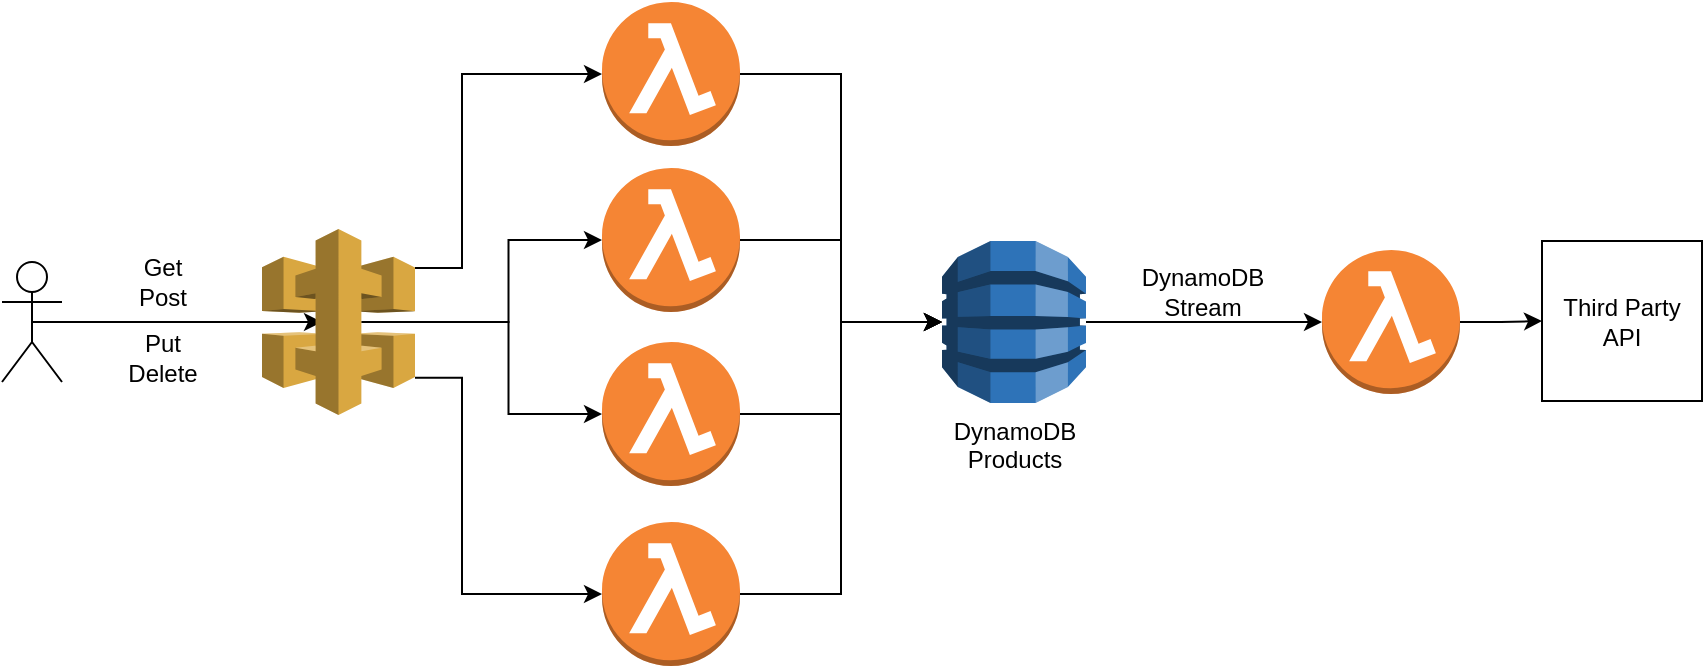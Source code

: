 <mxfile version="14.9.2" type="device"><diagram id="hlUkyDNjwLM0an8ZyF-1" name="Page-1"><mxGraphModel dx="1550" dy="835" grid="1" gridSize="10" guides="1" tooltips="1" connect="1" arrows="1" fold="1" page="1" pageScale="1" pageWidth="2000" pageHeight="1169" math="0" shadow="0"><root><mxCell id="0"/><mxCell id="1" parent="0"/><mxCell id="SGDD0BanM7-0Fpl8PAVf-5" style="edgeStyle=orthogonalEdgeStyle;rounded=0;orthogonalLoop=1;jettySize=auto;html=1;exitX=0.5;exitY=0.5;exitDx=0;exitDy=0;exitPerimeter=0;" edge="1" parent="1" source="SGDD0BanM7-0Fpl8PAVf-1"><mxGeometry relative="1" as="geometry"><mxPoint x="360" y="340" as="targetPoint"/></mxGeometry></mxCell><mxCell id="SGDD0BanM7-0Fpl8PAVf-1" value="" style="shape=umlActor;verticalLabelPosition=bottom;verticalAlign=top;html=1;outlineConnect=0;" vertex="1" parent="1"><mxGeometry x="200" y="310" width="30" height="60" as="geometry"/></mxCell><mxCell id="SGDD0BanM7-0Fpl8PAVf-11" style="edgeStyle=orthogonalEdgeStyle;rounded=0;orthogonalLoop=1;jettySize=auto;html=1;entryX=0;entryY=0.5;entryDx=0;entryDy=0;entryPerimeter=0;" edge="1" parent="1" source="SGDD0BanM7-0Fpl8PAVf-8" target="SGDD0BanM7-0Fpl8PAVf-38"><mxGeometry relative="1" as="geometry"><mxPoint x="890" y="340" as="targetPoint"/></mxGeometry></mxCell><mxCell id="SGDD0BanM7-0Fpl8PAVf-8" value="DynamoDB&lt;br&gt;Products" style="outlineConnect=0;dashed=0;verticalLabelPosition=bottom;verticalAlign=top;align=center;html=1;shape=mxgraph.aws3.dynamo_db;fillColor=#2E73B8;gradientColor=none;" vertex="1" parent="1"><mxGeometry x="670" y="299.5" width="72" height="81" as="geometry"/></mxCell><mxCell id="SGDD0BanM7-0Fpl8PAVf-13" style="edgeStyle=orthogonalEdgeStyle;rounded=0;orthogonalLoop=1;jettySize=auto;html=1;exitX=1;exitY=0.5;exitDx=0;exitDy=0;exitPerimeter=0;" edge="1" parent="1" source="SGDD0BanM7-0Fpl8PAVf-38" target="SGDD0BanM7-0Fpl8PAVf-12"><mxGeometry relative="1" as="geometry"><mxPoint x="970" y="340" as="sourcePoint"/></mxGeometry></mxCell><mxCell id="SGDD0BanM7-0Fpl8PAVf-12" value="Third Party API" style="whiteSpace=wrap;html=1;aspect=fixed;" vertex="1" parent="1"><mxGeometry x="970" y="299.5" width="80" height="80" as="geometry"/></mxCell><mxCell id="SGDD0BanM7-0Fpl8PAVf-15" value="Get&lt;br&gt;Post" style="text;html=1;align=center;verticalAlign=middle;resizable=0;points=[];autosize=1;strokeColor=none;" vertex="1" parent="1"><mxGeometry x="260" y="305" width="40" height="30" as="geometry"/></mxCell><mxCell id="SGDD0BanM7-0Fpl8PAVf-17" value="Put&lt;br&gt;Delete" style="text;html=1;align=center;verticalAlign=middle;resizable=0;points=[];autosize=1;strokeColor=none;" vertex="1" parent="1"><mxGeometry x="255" y="343" width="50" height="30" as="geometry"/></mxCell><mxCell id="SGDD0BanM7-0Fpl8PAVf-24" style="edgeStyle=orthogonalEdgeStyle;rounded=0;orthogonalLoop=1;jettySize=auto;html=1;exitX=1;exitY=0.21;exitDx=0;exitDy=0;exitPerimeter=0;entryX=0;entryY=0.5;entryDx=0;entryDy=0;entryPerimeter=0;" edge="1" parent="1" source="SGDD0BanM7-0Fpl8PAVf-18" target="SGDD0BanM7-0Fpl8PAVf-20"><mxGeometry relative="1" as="geometry"><Array as="points"><mxPoint x="430" y="313"/><mxPoint x="430" y="216"/></Array></mxGeometry></mxCell><mxCell id="SGDD0BanM7-0Fpl8PAVf-28" style="edgeStyle=orthogonalEdgeStyle;rounded=0;orthogonalLoop=1;jettySize=auto;html=1;exitX=0.65;exitY=0.5;exitDx=0;exitDy=0;exitPerimeter=0;entryX=0;entryY=0.5;entryDx=0;entryDy=0;entryPerimeter=0;" edge="1" parent="1" source="SGDD0BanM7-0Fpl8PAVf-18" target="SGDD0BanM7-0Fpl8PAVf-21"><mxGeometry relative="1" as="geometry"/></mxCell><mxCell id="SGDD0BanM7-0Fpl8PAVf-30" style="edgeStyle=orthogonalEdgeStyle;rounded=0;orthogonalLoop=1;jettySize=auto;html=1;exitX=0.65;exitY=0.5;exitDx=0;exitDy=0;exitPerimeter=0;entryX=0;entryY=0.5;entryDx=0;entryDy=0;entryPerimeter=0;" edge="1" parent="1" source="SGDD0BanM7-0Fpl8PAVf-18" target="SGDD0BanM7-0Fpl8PAVf-22"><mxGeometry relative="1" as="geometry"/></mxCell><mxCell id="SGDD0BanM7-0Fpl8PAVf-31" style="edgeStyle=orthogonalEdgeStyle;rounded=0;orthogonalLoop=1;jettySize=auto;html=1;exitX=1;exitY=0.8;exitDx=0;exitDy=0;exitPerimeter=0;entryX=0;entryY=0.5;entryDx=0;entryDy=0;entryPerimeter=0;" edge="1" parent="1" source="SGDD0BanM7-0Fpl8PAVf-18" target="SGDD0BanM7-0Fpl8PAVf-23"><mxGeometry relative="1" as="geometry"><Array as="points"><mxPoint x="430" y="368"/><mxPoint x="430" y="476"/></Array></mxGeometry></mxCell><mxCell id="SGDD0BanM7-0Fpl8PAVf-18" value="" style="outlineConnect=0;dashed=0;verticalLabelPosition=bottom;verticalAlign=top;align=center;html=1;shape=mxgraph.aws3.api_gateway;fillColor=#D9A741;gradientColor=none;" vertex="1" parent="1"><mxGeometry x="330" y="293.5" width="76.5" height="93" as="geometry"/></mxCell><mxCell id="SGDD0BanM7-0Fpl8PAVf-32" style="edgeStyle=orthogonalEdgeStyle;rounded=0;orthogonalLoop=1;jettySize=auto;html=1;exitX=1;exitY=0.5;exitDx=0;exitDy=0;exitPerimeter=0;entryX=0;entryY=0.5;entryDx=0;entryDy=0;entryPerimeter=0;" edge="1" parent="1" source="SGDD0BanM7-0Fpl8PAVf-20" target="SGDD0BanM7-0Fpl8PAVf-8"><mxGeometry relative="1" as="geometry"/></mxCell><mxCell id="SGDD0BanM7-0Fpl8PAVf-20" value="" style="outlineConnect=0;dashed=0;verticalLabelPosition=bottom;verticalAlign=top;align=center;html=1;shape=mxgraph.aws3.lambda_function;fillColor=#F58534;gradientColor=none;" vertex="1" parent="1"><mxGeometry x="500" y="180" width="69" height="72" as="geometry"/></mxCell><mxCell id="SGDD0BanM7-0Fpl8PAVf-34" style="edgeStyle=orthogonalEdgeStyle;rounded=0;orthogonalLoop=1;jettySize=auto;html=1;exitX=1;exitY=0.5;exitDx=0;exitDy=0;exitPerimeter=0;entryX=0;entryY=0.5;entryDx=0;entryDy=0;entryPerimeter=0;" edge="1" parent="1" source="SGDD0BanM7-0Fpl8PAVf-21" target="SGDD0BanM7-0Fpl8PAVf-8"><mxGeometry relative="1" as="geometry"/></mxCell><mxCell id="SGDD0BanM7-0Fpl8PAVf-21" value="" style="outlineConnect=0;dashed=0;verticalLabelPosition=bottom;verticalAlign=top;align=center;html=1;shape=mxgraph.aws3.lambda_function;fillColor=#F58534;gradientColor=none;" vertex="1" parent="1"><mxGeometry x="500" y="263" width="69" height="72" as="geometry"/></mxCell><mxCell id="SGDD0BanM7-0Fpl8PAVf-35" style="edgeStyle=orthogonalEdgeStyle;rounded=0;orthogonalLoop=1;jettySize=auto;html=1;exitX=1;exitY=0.5;exitDx=0;exitDy=0;exitPerimeter=0;entryX=0;entryY=0.5;entryDx=0;entryDy=0;entryPerimeter=0;" edge="1" parent="1" source="SGDD0BanM7-0Fpl8PAVf-22" target="SGDD0BanM7-0Fpl8PAVf-8"><mxGeometry relative="1" as="geometry"/></mxCell><mxCell id="SGDD0BanM7-0Fpl8PAVf-22" value="" style="outlineConnect=0;dashed=0;verticalLabelPosition=bottom;verticalAlign=top;align=center;html=1;shape=mxgraph.aws3.lambda_function;fillColor=#F58534;gradientColor=none;" vertex="1" parent="1"><mxGeometry x="500" y="350" width="69" height="72" as="geometry"/></mxCell><mxCell id="SGDD0BanM7-0Fpl8PAVf-36" style="edgeStyle=orthogonalEdgeStyle;rounded=0;orthogonalLoop=1;jettySize=auto;html=1;exitX=1;exitY=0.5;exitDx=0;exitDy=0;exitPerimeter=0;entryX=0;entryY=0.5;entryDx=0;entryDy=0;entryPerimeter=0;" edge="1" parent="1" source="SGDD0BanM7-0Fpl8PAVf-23" target="SGDD0BanM7-0Fpl8PAVf-8"><mxGeometry relative="1" as="geometry"/></mxCell><mxCell id="SGDD0BanM7-0Fpl8PAVf-23" value="" style="outlineConnect=0;dashed=0;verticalLabelPosition=bottom;verticalAlign=top;align=center;html=1;shape=mxgraph.aws3.lambda_function;fillColor=#F58534;gradientColor=none;" vertex="1" parent="1"><mxGeometry x="500" y="440" width="69" height="72" as="geometry"/></mxCell><mxCell id="SGDD0BanM7-0Fpl8PAVf-37" value="DynamoDB&lt;br&gt;Stream" style="text;html=1;align=center;verticalAlign=middle;resizable=0;points=[];autosize=1;strokeColor=none;" vertex="1" parent="1"><mxGeometry x="760" y="310" width="80" height="30" as="geometry"/></mxCell><mxCell id="SGDD0BanM7-0Fpl8PAVf-38" value="" style="outlineConnect=0;dashed=0;verticalLabelPosition=bottom;verticalAlign=top;align=center;html=1;shape=mxgraph.aws3.lambda_function;fillColor=#F58534;gradientColor=none;" vertex="1" parent="1"><mxGeometry x="860" y="304" width="69" height="72" as="geometry"/></mxCell></root></mxGraphModel></diagram></mxfile>